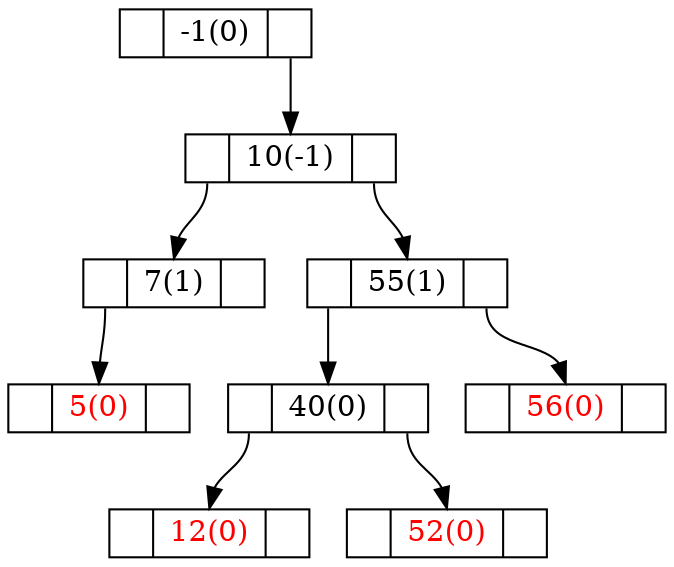 digraph G {
node [shape = record, height = .1, color = "black"];
-1[label = "<L> |<D> -1(0)|<R> "];
10[label = "<L> |<D> 10(-1)|<R> "];
7[label = "<L> |<D> 7(1)|<R> "];
55[label = "<L> |<D> 55(1)|<R> "];
5[label = "<L> |<D> 5(0)|<R> ",fontcolor="red"];
40[label = "<L> |<D> 40(0)|<R> "];
56[label = "<L> |<D> 56(0)|<R> ",fontcolor="red"];
12[label = "<L> |<D> 12(0)|<R> ",fontcolor="red"];
52[label = "<L> |<D> 52(0)|<R> ",fontcolor="red"];
"-1":R -> "10":D;
"10":L -> "7":D;
"10":R -> "55":D;
"7":L -> "5":D;
"55":L -> "40":D;
"55":R -> "56":D;
"40":L -> "12":D;
"40":R -> "52":D;
}
